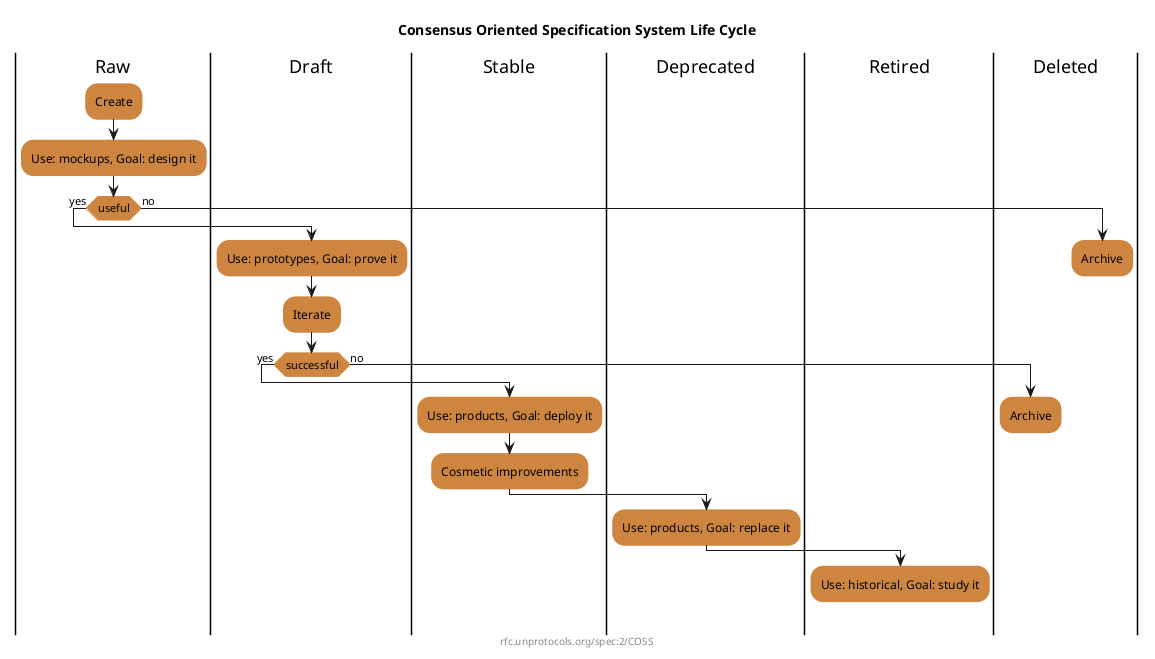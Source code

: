 @startuml
title Consensus Oriented Specification System Life Cycle
footer rfc.unprotocols.org/spec:2/COSS

skinparam activity {
  StartColor red
  BarColor SaddleBrown
  EndColor Silver
  BackgroundColor Peru
  BackgroundColor<< Begin >> Olive
  BorderColor Peru
}
|Raw|
:Create;
:Use: mockups, Goal: design it;
if (useful) then (yes)
|Draft|
:Use: prototypes, Goal: prove it;
:Iterate;
if (successful) then (yes)
|Stable|
:Use: products, Goal: deploy it;
:Cosmetic improvements;
|Deprecated|
:Use: products, Goal: replace it;
|Retired|
:Use: historical, Goal: study it;
detach
else (no)
|Deleted|
:Archive;
detach
endif
else (no)
|Deleted|
:Archive;
detach
endif
@enduml
